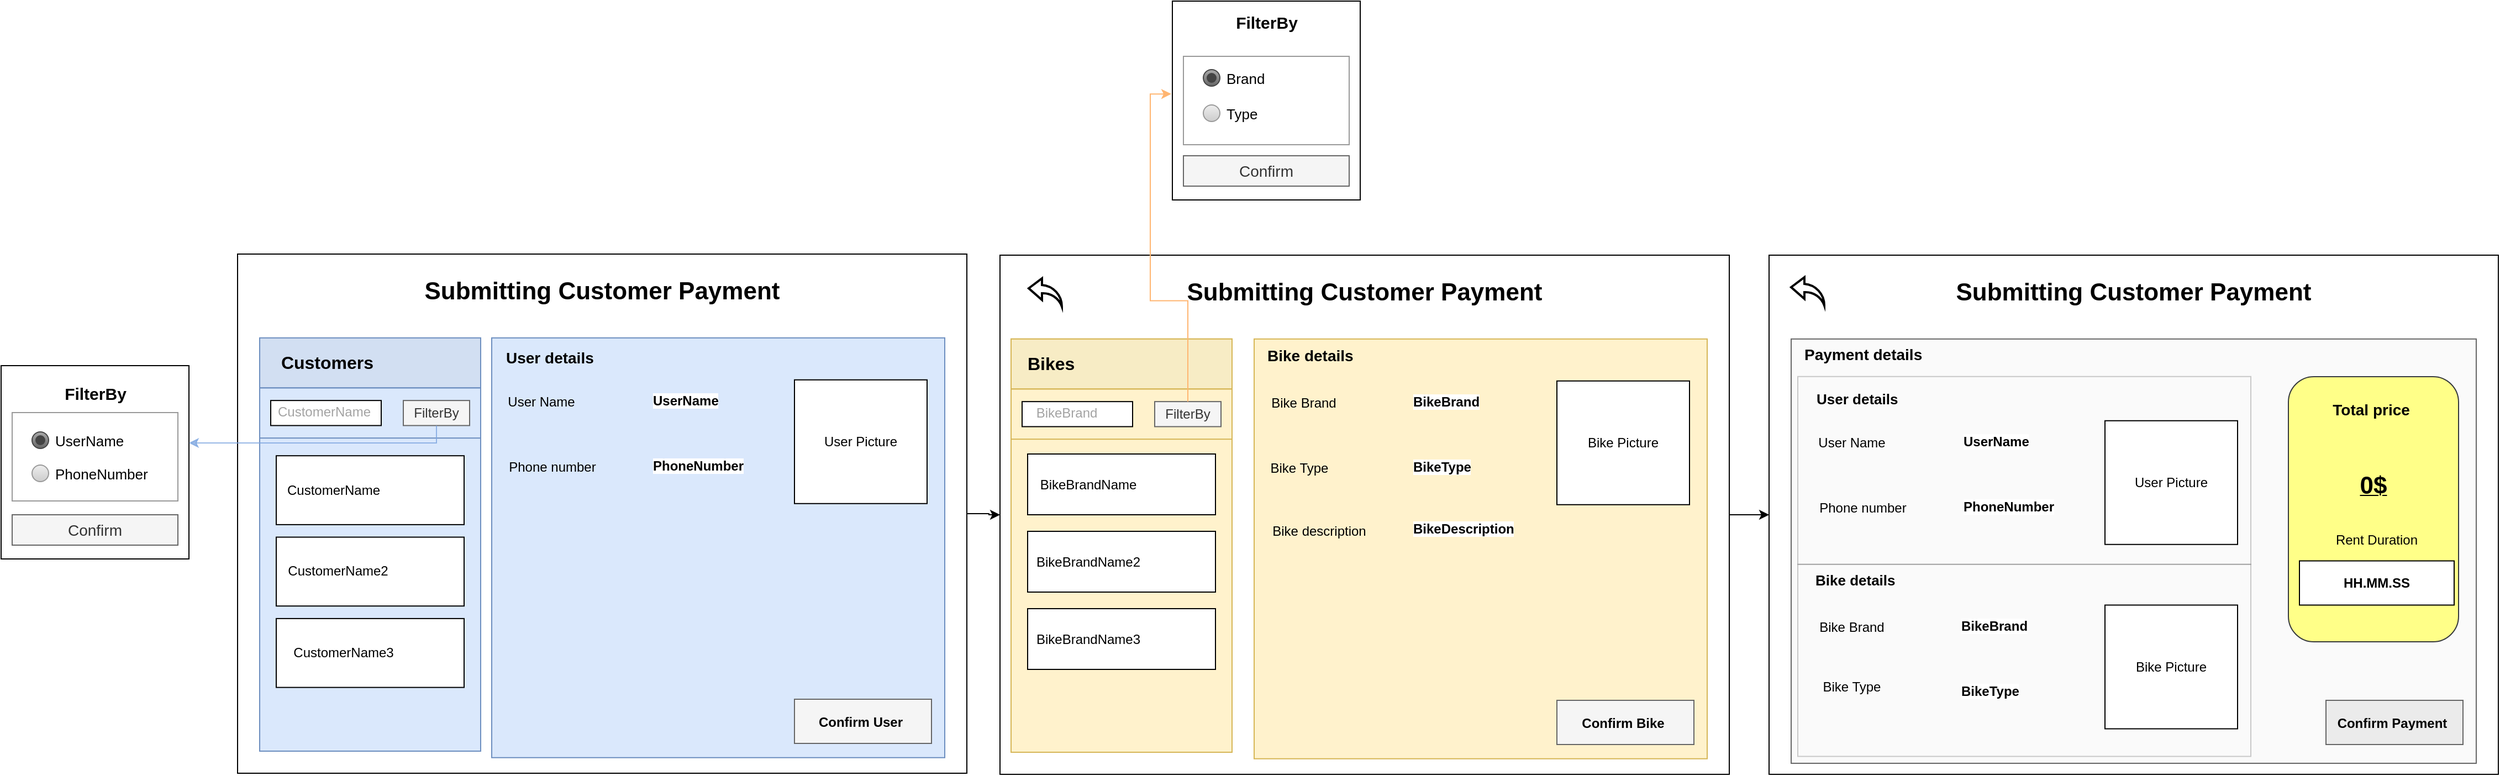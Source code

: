 <mxfile version="14.1.8" type="device"><diagram id="63lqKF4ws_N4TUQ_NgTq" name="Page-1"><mxGraphModel dx="140" dy="82" grid="1" gridSize="10" guides="1" tooltips="1" connect="1" arrows="1" fold="1" page="1" pageScale="1" pageWidth="827" pageHeight="1169" math="0" shadow="0"><root><mxCell id="0"/><mxCell id="1" parent="0"/><mxCell id="FS9nQnYjcTG5-B2LfrjN-1" value="" style="group;fillColor=#f8cecc;strokeColor=#b85450;" parent="1" vertex="1" connectable="0"><mxGeometry x="1820" y="790" width="660" height="470" as="geometry"/></mxCell><mxCell id="FS9nQnYjcTG5-B2LfrjN-2" value="" style="rounded=0;whiteSpace=wrap;html=1;" parent="FS9nQnYjcTG5-B2LfrjN-1" vertex="1"><mxGeometry width="660" height="470" as="geometry"/></mxCell><mxCell id="FS9nQnYjcTG5-B2LfrjN-3" value="" style="rounded=0;whiteSpace=wrap;html=1;strokeColor=#666666;fontColor=#333333;fillColor=#FAFAFA;" parent="FS9nQnYjcTG5-B2LfrjN-1" vertex="1"><mxGeometry x="20" y="75.88" width="620" height="384.12" as="geometry"/></mxCell><mxCell id="FS9nQnYjcTG5-B2LfrjN-4" value="" style="rounded=0;whiteSpace=wrap;html=1;strokeWidth=1;movable=1;resizable=1;rotatable=1;deletable=1;editable=1;connectable=1;fillColor=none;opacity=20;" parent="FS9nQnYjcTG5-B2LfrjN-1" vertex="1"><mxGeometry x="26" y="109.88" width="410" height="170" as="geometry"/></mxCell><mxCell id="FS9nQnYjcTG5-B2LfrjN-5" value="&lt;h1&gt;&lt;font style=&quot;font-size: 22px&quot;&gt;Submitting Customer Payment&lt;/font&gt;&lt;/h1&gt;" style="text;html=1;strokeColor=none;fillColor=none;spacing=5;spacingTop=-20;whiteSpace=wrap;overflow=hidden;rounded=0;align=center;" parent="FS9nQnYjcTG5-B2LfrjN-1" vertex="1"><mxGeometry x="138.953" y="12.647" width="382.093" height="63.235" as="geometry"/></mxCell><mxCell id="FS9nQnYjcTG5-B2LfrjN-6" value="&lt;b style=&quot;font-size: 14px;&quot;&gt;&lt;font style=&quot;font-size: 14px;&quot;&gt;Payment details&lt;/font&gt;&lt;/b&gt;" style="text;html=1;strokeColor=none;fillColor=none;align=left;verticalAlign=middle;whiteSpace=wrap;rounded=0;fontSize=14;" parent="FS9nQnYjcTG5-B2LfrjN-1" vertex="1"><mxGeometry x="30" y="79.88" width="120" height="20" as="geometry"/></mxCell><mxCell id="FS9nQnYjcTG5-B2LfrjN-7" value="" style="rounded=0;whiteSpace=wrap;html=1;strokeColor=#666666;fontColor=#333333;fillColor=#EBEBEB;" parent="FS9nQnYjcTG5-B2LfrjN-1" vertex="1"><mxGeometry x="504" y="403" width="124" height="40" as="geometry"/></mxCell><mxCell id="FS9nQnYjcTG5-B2LfrjN-8" value="&lt;h1&gt;&lt;font style=&quot;font-size: 12px&quot;&gt;Confirm Payment&lt;/font&gt;&lt;/h1&gt;" style="text;html=1;strokeColor=none;fillColor=none;spacing=5;spacingTop=-20;whiteSpace=wrap;overflow=hidden;rounded=0;align=center;" parent="FS9nQnYjcTG5-B2LfrjN-1" vertex="1"><mxGeometry x="504" y="400" width="120" height="30" as="geometry"/></mxCell><mxCell id="FS9nQnYjcTG5-B2LfrjN-9" value="" style="html=1;verticalLabelPosition=bottom;align=center;labelBackgroundColor=#ffffff;verticalAlign=top;strokeWidth=2;shadow=0;dashed=0;shape=mxgraph.ios7.icons.back;sketch=0;" parent="FS9nQnYjcTG5-B2LfrjN-1" vertex="1"><mxGeometry x="20" y="20.0" width="30" height="25.5" as="geometry"/></mxCell><mxCell id="FS9nQnYjcTG5-B2LfrjN-10" value="Bike Brand" style="text;html=1;strokeColor=none;fillColor=none;align=center;verticalAlign=middle;whiteSpace=wrap;rounded=0;" parent="FS9nQnYjcTG5-B2LfrjN-1" vertex="1"><mxGeometry x="30" y="326.76" width="90" height="20" as="geometry"/></mxCell><mxCell id="FS9nQnYjcTG5-B2LfrjN-11" value="Bike Type" style="text;html=1;strokeColor=none;fillColor=none;align=center;verticalAlign=middle;whiteSpace=wrap;rounded=0;" parent="FS9nQnYjcTG5-B2LfrjN-1" vertex="1"><mxGeometry x="30" y="380.76" width="90" height="20" as="geometry"/></mxCell><mxCell id="FS9nQnYjcTG5-B2LfrjN-12" value="&lt;b style=&quot;font-size: 13px;&quot;&gt;&lt;font style=&quot;font-size: 13px;&quot;&gt;Bike details&lt;/font&gt;&lt;/b&gt;" style="text;html=1;strokeColor=none;fillColor=none;align=left;verticalAlign=middle;whiteSpace=wrap;rounded=0;fontSize=13;" parent="FS9nQnYjcTG5-B2LfrjN-1" vertex="1"><mxGeometry x="40" y="283.88" width="90" height="20" as="geometry"/></mxCell><mxCell id="FS9nQnYjcTG5-B2LfrjN-13" value="Bike Picture" style="rounded=0;whiteSpace=wrap;html=1;" parent="FS9nQnYjcTG5-B2LfrjN-1" vertex="1"><mxGeometry x="304" y="316.76" width="120" height="112" as="geometry"/></mxCell><mxCell id="FS9nQnYjcTG5-B2LfrjN-14" value="&lt;b style=&quot;color: rgb(0, 0, 0); font-family: helvetica; font-size: 12px; font-style: normal; letter-spacing: normal; text-align: center; text-indent: 0px; text-transform: none; word-spacing: 0px;&quot;&gt;BikeBrand&lt;/b&gt;" style="text;whiteSpace=wrap;html=1;labelBackgroundColor=#FFFFFF;" parent="FS9nQnYjcTG5-B2LfrjN-1" vertex="1"><mxGeometry x="172" y="321.76" width="80" height="30" as="geometry"/></mxCell><mxCell id="FS9nQnYjcTG5-B2LfrjN-15" value="&lt;b style=&quot;color: rgb(0 , 0 , 0) ; font-family: &amp;#34;helvetica&amp;#34; ; font-size: 12px ; font-style: normal ; letter-spacing: normal ; text-align: center ; text-indent: 0px ; text-transform: none ; word-spacing: 0px&quot;&gt;BikeType&lt;/b&gt;" style="text;whiteSpace=wrap;html=1;labelBackgroundColor=#FFFFFF;" parent="FS9nQnYjcTG5-B2LfrjN-1" vertex="1"><mxGeometry x="172" y="380.76" width="80" height="30" as="geometry"/></mxCell><mxCell id="FS9nQnYjcTG5-B2LfrjN-16" value="User Name" style="text;html=1;strokeColor=none;fillColor=none;align=center;verticalAlign=middle;whiteSpace=wrap;rounded=0;" parent="FS9nQnYjcTG5-B2LfrjN-1" vertex="1"><mxGeometry x="30" y="159.88" width="90" height="20" as="geometry"/></mxCell><mxCell id="FS9nQnYjcTG5-B2LfrjN-17" value="Phone number" style="text;html=1;strokeColor=none;fillColor=none;align=center;verticalAlign=middle;whiteSpace=wrap;rounded=0;" parent="FS9nQnYjcTG5-B2LfrjN-1" vertex="1"><mxGeometry x="40" y="218.88" width="90" height="20" as="geometry"/></mxCell><mxCell id="FS9nQnYjcTG5-B2LfrjN-18" value="&lt;b&gt;&lt;font style=&quot;font-size: 13px&quot;&gt;User details&lt;/font&gt;&lt;/b&gt;" style="text;html=1;strokeColor=none;fillColor=none;align=left;verticalAlign=middle;whiteSpace=wrap;rounded=0;" parent="FS9nQnYjcTG5-B2LfrjN-1" vertex="1"><mxGeometry x="41" y="120" width="90" height="20" as="geometry"/></mxCell><mxCell id="FS9nQnYjcTG5-B2LfrjN-19" value="User Picture" style="rounded=0;whiteSpace=wrap;html=1;" parent="FS9nQnYjcTG5-B2LfrjN-1" vertex="1"><mxGeometry x="304" y="149.88" width="120" height="112" as="geometry"/></mxCell><mxCell id="FS9nQnYjcTG5-B2LfrjN-20" value="&lt;b style=&quot;color: rgb(0 , 0 , 0) ; font-family: &amp;#34;helvetica&amp;#34; ; font-size: 12px ; font-style: normal ; letter-spacing: normal ; text-align: center ; text-indent: 0px ; text-transform: none ; word-spacing: 0px&quot;&gt;UserName&lt;/b&gt;" style="text;whiteSpace=wrap;html=1;labelBackgroundColor=#FFFFFF;" parent="FS9nQnYjcTG5-B2LfrjN-1" vertex="1"><mxGeometry x="174" y="154.88" width="80" height="30" as="geometry"/></mxCell><mxCell id="FS9nQnYjcTG5-B2LfrjN-21" value="&lt;div style=&quot;text-align: center&quot;&gt;&lt;font face=&quot;helvetica&quot;&gt;&lt;b&gt;PhoneNumber&lt;/b&gt;&lt;/font&gt;&lt;/div&gt;" style="text;whiteSpace=wrap;html=1;labelBackgroundColor=#FFFFFF;" parent="FS9nQnYjcTG5-B2LfrjN-1" vertex="1"><mxGeometry x="174" y="213.88" width="80" height="30" as="geometry"/></mxCell><mxCell id="FS9nQnYjcTG5-B2LfrjN-22" value="" style="rounded=1;whiteSpace=wrap;html=1;fillColor=#ffff88;strokeColor=#36393d;" parent="FS9nQnYjcTG5-B2LfrjN-1" vertex="1"><mxGeometry x="470" y="110" width="154" height="240" as="geometry"/></mxCell><mxCell id="FS9nQnYjcTG5-B2LfrjN-23" value="&lt;font style=&quot;font-size: 14px;&quot;&gt;&lt;b style=&quot;font-size: 14px;&quot;&gt;Total price&amp;nbsp;&lt;/b&gt;&lt;/font&gt;" style="text;html=1;strokeColor=none;fillColor=none;align=center;verticalAlign=middle;whiteSpace=wrap;rounded=0;fontSize=14;" parent="FS9nQnYjcTG5-B2LfrjN-1" vertex="1"><mxGeometry x="487" y="129.88" width="120" height="20" as="geometry"/></mxCell><mxCell id="FS9nQnYjcTG5-B2LfrjN-24" value="&lt;b style=&quot;color: rgb(0 , 0 , 0) ; font-family: &amp;#34;helvetica&amp;#34; ; font-style: normal ; letter-spacing: normal ; text-indent: 0px ; text-transform: none ; word-spacing: 0px&quot;&gt;&lt;u&gt;&lt;font style=&quot;font-size: 22px&quot;&gt;0$&lt;/font&gt;&lt;/u&gt;&lt;/b&gt;" style="text;whiteSpace=wrap;html=1;align=center;" parent="FS9nQnYjcTG5-B2LfrjN-1" vertex="1"><mxGeometry x="497" y="188.88" width="100" height="30" as="geometry"/></mxCell><mxCell id="FS9nQnYjcTG5-B2LfrjN-25" value="" style="rounded=0;whiteSpace=wrap;html=1;strokeWidth=1;movable=1;resizable=1;rotatable=1;deletable=1;editable=1;connectable=1;fillColor=none;perimeterSpacing=4;opacity=20;" parent="FS9nQnYjcTG5-B2LfrjN-1" vertex="1"><mxGeometry x="26" y="279.88" width="410" height="173.88" as="geometry"/></mxCell><mxCell id="FS9nQnYjcTG5-B2LfrjN-26" value="Rent Duration" style="text;html=1;strokeColor=none;fillColor=none;align=center;verticalAlign=middle;whiteSpace=wrap;rounded=0;" parent="FS9nQnYjcTG5-B2LfrjN-1" vertex="1"><mxGeometry x="505" y="247.76" width="90" height="20" as="geometry"/></mxCell><mxCell id="FS9nQnYjcTG5-B2LfrjN-27" value="&lt;b&gt;HH.MM.SS&lt;/b&gt;" style="rounded=0;whiteSpace=wrap;html=1;" parent="FS9nQnYjcTG5-B2LfrjN-1" vertex="1"><mxGeometry x="480" y="276.76" width="140" height="40" as="geometry"/></mxCell><mxCell id="FS9nQnYjcTG5-B2LfrjN-28" value="" style="group" parent="1" vertex="1" connectable="0"><mxGeometry x="434" y="789" width="660" height="470" as="geometry"/></mxCell><mxCell id="FS9nQnYjcTG5-B2LfrjN-29" value="" style="rounded=0;whiteSpace=wrap;html=1;" parent="FS9nQnYjcTG5-B2LfrjN-28" vertex="1"><mxGeometry width="660" height="470" as="geometry"/></mxCell><mxCell id="FS9nQnYjcTG5-B2LfrjN-30" value="&lt;h1&gt;&lt;font style=&quot;font-size: 22px&quot;&gt;Submitting Customer Payment&lt;/font&gt;&lt;/h1&gt;" style="text;html=1;strokeColor=none;fillColor=none;spacing=5;spacingTop=-20;whiteSpace=wrap;overflow=hidden;rounded=0;align=center;" parent="FS9nQnYjcTG5-B2LfrjN-28" vertex="1"><mxGeometry x="138.953" y="12.647" width="382.093" height="63.235" as="geometry"/></mxCell><mxCell id="FS9nQnYjcTG5-B2LfrjN-31" value="" style="group" parent="FS9nQnYjcTG5-B2LfrjN-28" vertex="1" connectable="0"><mxGeometry x="20" y="75.88" width="200" height="374.12" as="geometry"/></mxCell><mxCell id="FS9nQnYjcTG5-B2LfrjN-32" value="" style="rounded=0;whiteSpace=wrap;html=1;labelBackgroundColor=#CCCCFF;strokeColor=#6c8ebf;fillColor=#D2DFF2;" parent="FS9nQnYjcTG5-B2LfrjN-31" vertex="1"><mxGeometry width="200" height="45.348" as="geometry"/></mxCell><mxCell id="FS9nQnYjcTG5-B2LfrjN-33" value="" style="rounded=0;whiteSpace=wrap;html=1;fillColor=#dae8fc;strokeColor=#6c8ebf;" parent="FS9nQnYjcTG5-B2LfrjN-31" vertex="1"><mxGeometry y="45.348" width="200" height="328.772" as="geometry"/></mxCell><mxCell id="FS9nQnYjcTG5-B2LfrjN-34" value="" style="rounded=0;whiteSpace=wrap;html=1;fillColor=#dae8fc;strokeColor=#6c8ebf;" parent="FS9nQnYjcTG5-B2LfrjN-31" vertex="1"><mxGeometry y="45.348" width="200" height="45.348" as="geometry"/></mxCell><mxCell id="FS9nQnYjcTG5-B2LfrjN-35" value="FilterBy" style="rounded=0;whiteSpace=wrap;html=1;fillColor=#f5f5f5;strokeColor=#666666;fontColor=#333333;" parent="FS9nQnYjcTG5-B2LfrjN-31" vertex="1"><mxGeometry x="130" y="56.685" width="60" height="22.674" as="geometry"/></mxCell><mxCell id="FS9nQnYjcTG5-B2LfrjN-36" value="" style="rounded=0;whiteSpace=wrap;html=1;" parent="FS9nQnYjcTG5-B2LfrjN-31" vertex="1"><mxGeometry x="10" y="56.685" width="100" height="22.674" as="geometry"/></mxCell><mxCell id="FS9nQnYjcTG5-B2LfrjN-37" value="CustomerName" style="text;html=1;resizable=0;autosize=1;align=center;verticalAlign=middle;points=[];fillColor=none;strokeColor=none;rounded=0;fontColor=#A3A3A3;" parent="FS9nQnYjcTG5-B2LfrjN-31" vertex="1"><mxGeometry x="8" y="56.685" width="100" height="20" as="geometry"/></mxCell><mxCell id="FS9nQnYjcTG5-B2LfrjN-38" value="&lt;h1&gt;&lt;font style=&quot;font-size: 16px&quot;&gt;&amp;nbsp;Customers&lt;/font&gt;&lt;/h1&gt;" style="text;html=1;strokeColor=none;fillColor=none;spacing=5;spacingTop=-20;whiteSpace=wrap;overflow=hidden;rounded=0;labelBackgroundColor=none;fontColor=#000000;" parent="FS9nQnYjcTG5-B2LfrjN-31" vertex="1"><mxGeometry x="10" width="160" height="51.02" as="geometry"/></mxCell><mxCell id="FS9nQnYjcTG5-B2LfrjN-39" value="" style="group" parent="FS9nQnYjcTG5-B2LfrjN-31" vertex="1" connectable="0"><mxGeometry x="15" y="106.704" width="170" height="62.353" as="geometry"/></mxCell><mxCell id="FS9nQnYjcTG5-B2LfrjN-40" value="" style="rounded=0;whiteSpace=wrap;html=1;" parent="FS9nQnYjcTG5-B2LfrjN-39" vertex="1"><mxGeometry width="170" height="62.353" as="geometry"/></mxCell><mxCell id="FS9nQnYjcTG5-B2LfrjN-41" value="CustomerName" style="text;html=1;strokeColor=none;fillColor=none;align=center;verticalAlign=middle;whiteSpace=wrap;rounded=0;" parent="FS9nQnYjcTG5-B2LfrjN-39" vertex="1"><mxGeometry x="32" y="19.84" width="40" height="22.674" as="geometry"/></mxCell><mxCell id="FS9nQnYjcTG5-B2LfrjN-42" value="" style="group" parent="FS9nQnYjcTG5-B2LfrjN-31" vertex="1" connectable="0"><mxGeometry x="15" y="180.394" width="170" height="62.353" as="geometry"/></mxCell><mxCell id="FS9nQnYjcTG5-B2LfrjN-43" value="" style="rounded=0;whiteSpace=wrap;html=1;" parent="FS9nQnYjcTG5-B2LfrjN-42" vertex="1"><mxGeometry width="170" height="62.353" as="geometry"/></mxCell><mxCell id="FS9nQnYjcTG5-B2LfrjN-44" value="CustomerName2" style="text;html=1;strokeColor=none;fillColor=none;align=center;verticalAlign=middle;whiteSpace=wrap;rounded=0;" parent="FS9nQnYjcTG5-B2LfrjN-42" vertex="1"><mxGeometry x="36" y="19.84" width="40" height="22.674" as="geometry"/></mxCell><mxCell id="FS9nQnYjcTG5-B2LfrjN-45" value="" style="group" parent="FS9nQnYjcTG5-B2LfrjN-31" vertex="1" connectable="0"><mxGeometry x="15" y="254.084" width="170" height="62.353" as="geometry"/></mxCell><mxCell id="FS9nQnYjcTG5-B2LfrjN-46" value="" style="rounded=0;whiteSpace=wrap;html=1;" parent="FS9nQnYjcTG5-B2LfrjN-45" vertex="1"><mxGeometry width="170" height="62.353" as="geometry"/></mxCell><mxCell id="FS9nQnYjcTG5-B2LfrjN-47" value="CustomerName3" style="text;html=1;strokeColor=none;fillColor=none;align=center;verticalAlign=middle;whiteSpace=wrap;rounded=0;" parent="FS9nQnYjcTG5-B2LfrjN-45" vertex="1"><mxGeometry x="41" y="19.84" width="40" height="22.674" as="geometry"/></mxCell><mxCell id="FS9nQnYjcTG5-B2LfrjN-48" value="" style="rounded=0;whiteSpace=wrap;html=1;fillColor=#dae8fc;strokeColor=#6c8ebf;" parent="FS9nQnYjcTG5-B2LfrjN-28" vertex="1"><mxGeometry x="230" y="75.88" width="410" height="380" as="geometry"/></mxCell><mxCell id="FS9nQnYjcTG5-B2LfrjN-49" value="User Name" style="text;html=1;strokeColor=none;fillColor=none;align=center;verticalAlign=middle;whiteSpace=wrap;rounded=0;" parent="FS9nQnYjcTG5-B2LfrjN-28" vertex="1"><mxGeometry x="230" y="123.88" width="90" height="20" as="geometry"/></mxCell><mxCell id="FS9nQnYjcTG5-B2LfrjN-50" value="Phone number" style="text;html=1;strokeColor=none;fillColor=none;align=center;verticalAlign=middle;whiteSpace=wrap;rounded=0;" parent="FS9nQnYjcTG5-B2LfrjN-28" vertex="1"><mxGeometry x="240" y="182.88" width="90" height="20" as="geometry"/></mxCell><mxCell id="FS9nQnYjcTG5-B2LfrjN-51" value="&lt;b&gt;&lt;font style=&quot;font-size: 14px&quot;&gt;User details&lt;/font&gt;&lt;/b&gt;" style="text;html=1;strokeColor=none;fillColor=none;align=left;verticalAlign=middle;whiteSpace=wrap;rounded=0;" parent="FS9nQnYjcTG5-B2LfrjN-28" vertex="1"><mxGeometry x="241" y="84" width="90" height="20" as="geometry"/></mxCell><mxCell id="FS9nQnYjcTG5-B2LfrjN-52" value="User Picture" style="rounded=0;whiteSpace=wrap;html=1;" parent="FS9nQnYjcTG5-B2LfrjN-28" vertex="1"><mxGeometry x="504" y="113.88" width="120" height="112" as="geometry"/></mxCell><mxCell id="FS9nQnYjcTG5-B2LfrjN-53" value="" style="rounded=0;whiteSpace=wrap;html=1;fillColor=#f5f5f5;strokeColor=#666666;fontColor=#333333;" parent="FS9nQnYjcTG5-B2LfrjN-28" vertex="1"><mxGeometry x="504" y="403" width="124" height="40" as="geometry"/></mxCell><mxCell id="FS9nQnYjcTG5-B2LfrjN-54" value="&lt;h1&gt;&lt;font style=&quot;font-size: 12px&quot;&gt;Confirm User&lt;/font&gt;&lt;/h1&gt;" style="text;html=1;strokeColor=none;fillColor=none;spacing=5;spacingTop=-20;whiteSpace=wrap;overflow=hidden;rounded=0;align=center;" parent="FS9nQnYjcTG5-B2LfrjN-28" vertex="1"><mxGeometry x="504" y="400" width="120" height="30" as="geometry"/></mxCell><mxCell id="FS9nQnYjcTG5-B2LfrjN-55" value="&lt;b style=&quot;color: rgb(0 , 0 , 0) ; font-family: &amp;#34;helvetica&amp;#34; ; font-size: 12px ; font-style: normal ; letter-spacing: normal ; text-align: center ; text-indent: 0px ; text-transform: none ; word-spacing: 0px&quot;&gt;UserName&lt;/b&gt;" style="text;whiteSpace=wrap;html=1;labelBackgroundColor=#FFFFFF;" parent="FS9nQnYjcTG5-B2LfrjN-28" vertex="1"><mxGeometry x="374" y="118.88" width="80" height="30" as="geometry"/></mxCell><mxCell id="FS9nQnYjcTG5-B2LfrjN-56" value="&lt;div style=&quot;text-align: center&quot;&gt;&lt;font face=&quot;helvetica&quot;&gt;&lt;b&gt;PhoneNumber&lt;/b&gt;&lt;/font&gt;&lt;/div&gt;" style="text;whiteSpace=wrap;html=1;labelBackgroundColor=#FFFFFF;" parent="FS9nQnYjcTG5-B2LfrjN-28" vertex="1"><mxGeometry x="374" y="177.88" width="80" height="30" as="geometry"/></mxCell><mxCell id="FS9nQnYjcTG5-B2LfrjN-57" value="" style="group;fillColor=#f8cecc;strokeColor=#b85450;" parent="1" vertex="1" connectable="0"><mxGeometry x="1124" y="790" width="660" height="470" as="geometry"/></mxCell><mxCell id="FS9nQnYjcTG5-B2LfrjN-58" value="" style="rounded=0;whiteSpace=wrap;html=1;" parent="FS9nQnYjcTG5-B2LfrjN-57" vertex="1"><mxGeometry width="660" height="470" as="geometry"/></mxCell><mxCell id="FS9nQnYjcTG5-B2LfrjN-59" value="&lt;h1&gt;&lt;font style=&quot;font-size: 22px&quot;&gt;Submitting Customer Payment&lt;/font&gt;&lt;/h1&gt;" style="text;html=1;strokeColor=none;fillColor=none;spacing=5;spacingTop=-20;whiteSpace=wrap;overflow=hidden;rounded=0;align=center;" parent="FS9nQnYjcTG5-B2LfrjN-57" vertex="1"><mxGeometry x="138.953" y="12.647" width="382.093" height="63.235" as="geometry"/></mxCell><mxCell id="FS9nQnYjcTG5-B2LfrjN-60" value="" style="rounded=0;whiteSpace=wrap;html=1;fillColor=#fff2cc;strokeColor=#d6b656;" parent="FS9nQnYjcTG5-B2LfrjN-57" vertex="1"><mxGeometry x="230" y="75.88" width="410" height="380" as="geometry"/></mxCell><mxCell id="FS9nQnYjcTG5-B2LfrjN-61" value="Bike Brand" style="text;html=1;strokeColor=none;fillColor=none;align=center;verticalAlign=middle;whiteSpace=wrap;rounded=0;" parent="FS9nQnYjcTG5-B2LfrjN-57" vertex="1"><mxGeometry x="230" y="123.88" width="90" height="20" as="geometry"/></mxCell><mxCell id="FS9nQnYjcTG5-B2LfrjN-62" value="Bike Type" style="text;html=1;strokeColor=none;fillColor=none;align=center;verticalAlign=middle;whiteSpace=wrap;rounded=0;" parent="FS9nQnYjcTG5-B2LfrjN-57" vertex="1"><mxGeometry x="226" y="182.88" width="90" height="20" as="geometry"/></mxCell><mxCell id="FS9nQnYjcTG5-B2LfrjN-63" value="&lt;b style=&quot;font-size: 14px;&quot;&gt;&lt;font style=&quot;font-size: 14px;&quot;&gt;Bike details&lt;/font&gt;&lt;/b&gt;" style="text;html=1;strokeColor=none;fillColor=none;align=left;verticalAlign=middle;whiteSpace=wrap;rounded=0;fontSize=14;" parent="FS9nQnYjcTG5-B2LfrjN-57" vertex="1"><mxGeometry x="240" y="81" width="90" height="20" as="geometry"/></mxCell><mxCell id="FS9nQnYjcTG5-B2LfrjN-64" value="Bike Picture" style="rounded=0;whiteSpace=wrap;html=1;" parent="FS9nQnYjcTG5-B2LfrjN-57" vertex="1"><mxGeometry x="504" y="113.88" width="120" height="112" as="geometry"/></mxCell><mxCell id="FS9nQnYjcTG5-B2LfrjN-65" value="" style="rounded=0;whiteSpace=wrap;html=1;fillColor=#f5f5f5;strokeColor=#666666;fontColor=#333333;" parent="FS9nQnYjcTG5-B2LfrjN-57" vertex="1"><mxGeometry x="504" y="403" width="124" height="40" as="geometry"/></mxCell><mxCell id="FS9nQnYjcTG5-B2LfrjN-66" value="&lt;h1&gt;&lt;font style=&quot;font-size: 12px&quot;&gt;Confirm Bike&lt;/font&gt;&lt;/h1&gt;" style="text;html=1;strokeColor=none;fillColor=none;spacing=5;spacingTop=-20;whiteSpace=wrap;overflow=hidden;rounded=0;align=center;" parent="FS9nQnYjcTG5-B2LfrjN-57" vertex="1"><mxGeometry x="504" y="400" width="120" height="30" as="geometry"/></mxCell><mxCell id="FS9nQnYjcTG5-B2LfrjN-67" value="" style="group;fillColor=#fff2cc;strokeColor=#d6b656;" parent="FS9nQnYjcTG5-B2LfrjN-57" vertex="1" connectable="0"><mxGeometry x="10" y="75.88" width="200" height="374.12" as="geometry"/></mxCell><mxCell id="FS9nQnYjcTG5-B2LfrjN-68" value="" style="rounded=0;whiteSpace=wrap;html=1;labelBackgroundColor=#CCCCFF;strokeColor=#d6b656;fillColor=#F7ECC5;" parent="FS9nQnYjcTG5-B2LfrjN-67" vertex="1"><mxGeometry width="200" height="45.348" as="geometry"/></mxCell><mxCell id="FS9nQnYjcTG5-B2LfrjN-69" value="" style="rounded=0;whiteSpace=wrap;html=1;fillColor=#fff2cc;strokeColor=#d6b656;" parent="FS9nQnYjcTG5-B2LfrjN-67" vertex="1"><mxGeometry y="45.348" width="200" height="328.772" as="geometry"/></mxCell><mxCell id="FS9nQnYjcTG5-B2LfrjN-70" value="" style="rounded=0;whiteSpace=wrap;html=1;fillColor=#fff2cc;strokeColor=#d6b656;" parent="FS9nQnYjcTG5-B2LfrjN-67" vertex="1"><mxGeometry y="45.348" width="200" height="45.348" as="geometry"/></mxCell><mxCell id="FS9nQnYjcTG5-B2LfrjN-71" value="FilterBy" style="rounded=0;whiteSpace=wrap;html=1;fillColor=#f5f5f5;strokeColor=#666666;fontColor=#333333;" parent="FS9nQnYjcTG5-B2LfrjN-67" vertex="1"><mxGeometry x="130" y="56.685" width="60" height="22.674" as="geometry"/></mxCell><mxCell id="FS9nQnYjcTG5-B2LfrjN-72" value="" style="rounded=0;whiteSpace=wrap;html=1;" parent="FS9nQnYjcTG5-B2LfrjN-67" vertex="1"><mxGeometry x="10" y="56.685" width="100" height="22.674" as="geometry"/></mxCell><mxCell id="FS9nQnYjcTG5-B2LfrjN-73" value="BikeBrand" style="text;html=1;resizable=0;autosize=1;align=center;verticalAlign=middle;points=[];fillColor=none;strokeColor=none;rounded=0;fontColor=#A3A3A3;" parent="FS9nQnYjcTG5-B2LfrjN-67" vertex="1"><mxGeometry x="15" y="56.685" width="70" height="20" as="geometry"/></mxCell><mxCell id="FS9nQnYjcTG5-B2LfrjN-74" value="&lt;h1&gt;&lt;font style=&quot;font-size: 16px&quot;&gt;Bikes&lt;/font&gt;&lt;/h1&gt;" style="text;html=1;strokeColor=none;fillColor=none;spacing=5;spacingTop=-20;whiteSpace=wrap;overflow=hidden;rounded=0;labelBackgroundColor=none;fontColor=#000000;" parent="FS9nQnYjcTG5-B2LfrjN-67" vertex="1"><mxGeometry x="10" width="120" height="51.016" as="geometry"/></mxCell><mxCell id="FS9nQnYjcTG5-B2LfrjN-75" value="" style="group" parent="FS9nQnYjcTG5-B2LfrjN-67" vertex="1" connectable="0"><mxGeometry x="15" y="104.12" width="170" height="55" as="geometry"/></mxCell><mxCell id="FS9nQnYjcTG5-B2LfrjN-76" value="" style="rounded=0;whiteSpace=wrap;html=1;" parent="FS9nQnYjcTG5-B2LfrjN-75" vertex="1"><mxGeometry width="170" height="55" as="geometry"/></mxCell><mxCell id="FS9nQnYjcTG5-B2LfrjN-77" value="BikeBrandName" style="text;html=1;strokeColor=none;fillColor=none;align=center;verticalAlign=middle;whiteSpace=wrap;rounded=0;" parent="FS9nQnYjcTG5-B2LfrjN-75" vertex="1"><mxGeometry x="35" y="17.5" width="40" height="20" as="geometry"/></mxCell><mxCell id="FS9nQnYjcTG5-B2LfrjN-78" value="" style="group" parent="FS9nQnYjcTG5-B2LfrjN-67" vertex="1" connectable="0"><mxGeometry x="15" y="174.12" width="170" height="55" as="geometry"/></mxCell><mxCell id="FS9nQnYjcTG5-B2LfrjN-79" value="" style="rounded=0;whiteSpace=wrap;html=1;" parent="FS9nQnYjcTG5-B2LfrjN-78" vertex="1"><mxGeometry width="170" height="55" as="geometry"/></mxCell><mxCell id="FS9nQnYjcTG5-B2LfrjN-80" value="BikeBrandName2" style="text;html=1;strokeColor=none;fillColor=none;align=center;verticalAlign=middle;whiteSpace=wrap;rounded=0;" parent="FS9nQnYjcTG5-B2LfrjN-78" vertex="1"><mxGeometry x="35" y="17.5" width="40" height="20" as="geometry"/></mxCell><mxCell id="FS9nQnYjcTG5-B2LfrjN-81" value="" style="group" parent="FS9nQnYjcTG5-B2LfrjN-67" vertex="1" connectable="0"><mxGeometry x="15" y="244.12" width="170" height="55" as="geometry"/></mxCell><mxCell id="FS9nQnYjcTG5-B2LfrjN-82" value="" style="rounded=0;whiteSpace=wrap;html=1;" parent="FS9nQnYjcTG5-B2LfrjN-81" vertex="1"><mxGeometry width="170" height="55" as="geometry"/></mxCell><mxCell id="FS9nQnYjcTG5-B2LfrjN-83" value="BikeBrandName3" style="text;html=1;strokeColor=none;fillColor=none;align=center;verticalAlign=middle;whiteSpace=wrap;rounded=0;" parent="FS9nQnYjcTG5-B2LfrjN-81" vertex="1"><mxGeometry x="35" y="17.5" width="40" height="20" as="geometry"/></mxCell><mxCell id="FS9nQnYjcTG5-B2LfrjN-84" value="Bike description" style="text;html=1;strokeColor=none;fillColor=none;align=center;verticalAlign=middle;whiteSpace=wrap;rounded=0;" parent="FS9nQnYjcTG5-B2LfrjN-57" vertex="1"><mxGeometry x="234" y="240" width="110" height="20" as="geometry"/></mxCell><mxCell id="FS9nQnYjcTG5-B2LfrjN-85" value="&lt;b style=&quot;color: rgb(0, 0, 0); font-family: helvetica; font-size: 12px; font-style: normal; letter-spacing: normal; text-align: center; text-indent: 0px; text-transform: none; word-spacing: 0px;&quot;&gt;BikeBrand&lt;/b&gt;" style="text;whiteSpace=wrap;html=1;labelBackgroundColor=#FFFFFF;" parent="FS9nQnYjcTG5-B2LfrjN-57" vertex="1"><mxGeometry x="372" y="118.88" width="80" height="30" as="geometry"/></mxCell><mxCell id="FS9nQnYjcTG5-B2LfrjN-86" value="&lt;b style=&quot;color: rgb(0 , 0 , 0) ; font-family: &amp;#34;helvetica&amp;#34; ; font-size: 12px ; font-style: normal ; letter-spacing: normal ; text-align: center ; text-indent: 0px ; text-transform: none ; word-spacing: 0px&quot;&gt;BikeType&lt;/b&gt;" style="text;whiteSpace=wrap;html=1;labelBackgroundColor=#FFFFFF;" parent="FS9nQnYjcTG5-B2LfrjN-57" vertex="1"><mxGeometry x="372" y="177.88" width="80" height="30" as="geometry"/></mxCell><mxCell id="FS9nQnYjcTG5-B2LfrjN-87" value="&lt;b style=&quot;color: rgb(0 , 0 , 0) ; font-family: &amp;#34;helvetica&amp;#34; ; font-size: 12px ; font-style: normal ; letter-spacing: normal ; text-align: center ; text-indent: 0px ; text-transform: none ; word-spacing: 0px&quot;&gt;BikeDescription&lt;/b&gt;" style="text;whiteSpace=wrap;html=1;labelBackgroundColor=#FFFFFF;" parent="FS9nQnYjcTG5-B2LfrjN-57" vertex="1"><mxGeometry x="372" y="234" width="80" height="30" as="geometry"/></mxCell><mxCell id="FS9nQnYjcTG5-B2LfrjN-88" value="" style="html=1;verticalLabelPosition=bottom;align=center;labelBackgroundColor=#ffffff;verticalAlign=top;strokeWidth=2;shadow=0;dashed=0;shape=mxgraph.ios7.icons.back;" parent="FS9nQnYjcTG5-B2LfrjN-57" vertex="1"><mxGeometry x="26" y="21" width="30" height="25.5" as="geometry"/></mxCell><mxCell id="FS9nQnYjcTG5-B2LfrjN-89" style="edgeStyle=orthogonalEdgeStyle;rounded=0;orthogonalLoop=1;jettySize=auto;html=1;entryX=0;entryY=0.5;entryDx=0;entryDy=0;" parent="1" source="FS9nQnYjcTG5-B2LfrjN-29" target="FS9nQnYjcTG5-B2LfrjN-58" edge="1"><mxGeometry relative="1" as="geometry"/></mxCell><mxCell id="FS9nQnYjcTG5-B2LfrjN-90" style="edgeStyle=orthogonalEdgeStyle;rounded=0;orthogonalLoop=1;jettySize=auto;html=1;fontSize=13;" parent="1" source="FS9nQnYjcTG5-B2LfrjN-58" target="FS9nQnYjcTG5-B2LfrjN-2" edge="1"><mxGeometry relative="1" as="geometry"/></mxCell><mxCell id="FS9nQnYjcTG5-B2LfrjN-91" value="" style="group" parent="1" vertex="1" connectable="0"><mxGeometry x="220" y="890" width="170" height="175" as="geometry"/></mxCell><mxCell id="FS9nQnYjcTG5-B2LfrjN-92" value="" style="rounded=0;whiteSpace=wrap;html=1;" parent="FS9nQnYjcTG5-B2LfrjN-91" vertex="1"><mxGeometry width="170" height="175" as="geometry"/></mxCell><mxCell id="FS9nQnYjcTG5-B2LfrjN-93" value="&lt;b&gt;&lt;font style=&quot;font-size: 15px&quot;&gt;FilterBy&lt;/font&gt;&lt;/b&gt;" style="text;html=1;strokeColor=none;fillColor=none;align=center;verticalAlign=middle;whiteSpace=wrap;rounded=0;" parent="FS9nQnYjcTG5-B2LfrjN-91" vertex="1"><mxGeometry x="42.5" y="15" width="85" height="20" as="geometry"/></mxCell><mxCell id="FS9nQnYjcTG5-B2LfrjN-94" style="edgeStyle=orthogonalEdgeStyle;rounded=0;orthogonalLoop=1;jettySize=auto;html=1;exitX=0.5;exitY=1;exitDx=0;exitDy=0;" parent="FS9nQnYjcTG5-B2LfrjN-91" source="FS9nQnYjcTG5-B2LfrjN-93" target="FS9nQnYjcTG5-B2LfrjN-93" edge="1"><mxGeometry relative="1" as="geometry"/></mxCell><mxCell id="FS9nQnYjcTG5-B2LfrjN-95" value="" style="strokeWidth=1;shadow=0;dashed=0;align=center;html=1;shape=mxgraph.mockup.forms.rrect;rSize=0;strokeColor=#999999;fillColor=#ffffff;recursiveResize=0;container=0;" parent="FS9nQnYjcTG5-B2LfrjN-91" vertex="1"><mxGeometry x="10" y="42.5" width="150" height="80" as="geometry"/></mxCell><mxCell id="FS9nQnYjcTG5-B2LfrjN-96" value="&lt;font color=&quot;#000000&quot; style=&quot;font-size: 13px&quot;&gt;UserName&lt;/font&gt;" style="shape=ellipse;rSize=0;fillColor=#aaaaaa;strokeColor=#444444;gradientColor=#666666;html=1;align=left;spacingLeft=4;fontSize=17;fontColor=#008cff;labelPosition=right;container=0;" parent="FS9nQnYjcTG5-B2LfrjN-91" vertex="1"><mxGeometry x="28" y="60" width="15" height="15" as="geometry"/></mxCell><mxCell id="FS9nQnYjcTG5-B2LfrjN-97" value="&lt;font color=&quot;#000000&quot; style=&quot;font-size: 13px&quot;&gt;PhoneNumber&lt;/font&gt;" style="shape=ellipse;rSize=0;fillColor=#eeeeee;strokeColor=#999999;gradientColor=#cccccc;html=1;align=left;spacingLeft=4;fontSize=17;fontColor=#666666;labelPosition=right;" parent="FS9nQnYjcTG5-B2LfrjN-91" vertex="1"><mxGeometry x="28" y="90" width="15" height="15" as="geometry"/></mxCell><mxCell id="FS9nQnYjcTG5-B2LfrjN-98" value="" style="shape=ellipse;fillColor=#444444;strokeColor=none;html=1;" parent="FS9nQnYjcTG5-B2LfrjN-91" vertex="1"><mxGeometry x="31" y="63" width="9" height="9" as="geometry"/></mxCell><mxCell id="FS9nQnYjcTG5-B2LfrjN-99" value="&lt;font style=&quot;font-size: 14px&quot;&gt;Confirm&lt;/font&gt;" style="rounded=0;whiteSpace=wrap;html=1;fillColor=#f5f5f5;strokeColor=#666666;fontColor=#333333;" parent="FS9nQnYjcTG5-B2LfrjN-91" vertex="1"><mxGeometry x="10" y="135" width="150" height="27.5" as="geometry"/></mxCell><mxCell id="FS9nQnYjcTG5-B2LfrjN-100" style="edgeStyle=orthogonalEdgeStyle;rounded=0;orthogonalLoop=1;jettySize=auto;html=1;fontSize=13;textOpacity=20;fontColor=#FFFF66;strokeColor=#7EA6E0;opacity=80;" parent="1" source="FS9nQnYjcTG5-B2LfrjN-35" target="FS9nQnYjcTG5-B2LfrjN-92" edge="1"><mxGeometry relative="1" as="geometry"><Array as="points"><mxPoint x="614" y="960"/></Array></mxGeometry></mxCell><mxCell id="FS9nQnYjcTG5-B2LfrjN-101" style="edgeStyle=orthogonalEdgeStyle;rounded=0;orthogonalLoop=1;jettySize=auto;html=1;entryX=-0.006;entryY=0.467;entryDx=0;entryDy=0;fontSize=13;fontColor=#FFFF66;fillColor=#ffcc99;shadow=0;strokeColor=#FFB570;entryPerimeter=0;" parent="1" source="FS9nQnYjcTG5-B2LfrjN-71" target="FS9nQnYjcTG5-B2LfrjN-102" edge="1"><mxGeometry relative="1" as="geometry"><mxPoint x="1240" y="645" as="targetPoint"/></mxGeometry></mxCell><mxCell id="FS9nQnYjcTG5-B2LfrjN-102" value="" style="rounded=0;whiteSpace=wrap;html=1;" parent="1" vertex="1"><mxGeometry x="1280" y="560" width="170" height="180" as="geometry"/></mxCell><mxCell id="FS9nQnYjcTG5-B2LfrjN-103" value="&lt;b&gt;&lt;font style=&quot;font-size: 15px&quot;&gt;FilterBy&lt;/font&gt;&lt;/b&gt;" style="text;html=1;strokeColor=none;fillColor=none;align=center;verticalAlign=middle;whiteSpace=wrap;rounded=0;" parent="1" vertex="1"><mxGeometry x="1322.5" y="569" width="85" height="20" as="geometry"/></mxCell><mxCell id="FS9nQnYjcTG5-B2LfrjN-104" style="edgeStyle=orthogonalEdgeStyle;rounded=0;orthogonalLoop=1;jettySize=auto;html=1;exitX=0.5;exitY=1;exitDx=0;exitDy=0;" parent="1" source="FS9nQnYjcTG5-B2LfrjN-103" target="FS9nQnYjcTG5-B2LfrjN-103" edge="1"><mxGeometry relative="1" as="geometry"/></mxCell><mxCell id="FS9nQnYjcTG5-B2LfrjN-105" value="" style="strokeWidth=1;shadow=0;dashed=0;align=center;html=1;shape=mxgraph.mockup.forms.rrect;rSize=0;strokeColor=#999999;fillColor=#ffffff;recursiveResize=0;container=0;" parent="1" vertex="1"><mxGeometry x="1290" y="610" width="150" height="80" as="geometry"/></mxCell><mxCell id="FS9nQnYjcTG5-B2LfrjN-106" value="&lt;font color=&quot;#000000&quot; style=&quot;font-size: 13px&quot;&gt;Brand&lt;/font&gt;" style="shape=ellipse;rSize=0;fillColor=#aaaaaa;strokeColor=#444444;gradientColor=#666666;html=1;align=left;spacingLeft=4;fontSize=17;fontColor=#008cff;labelPosition=right;container=0;" parent="1" vertex="1"><mxGeometry x="1308" y="622" width="15" height="15" as="geometry"/></mxCell><mxCell id="FS9nQnYjcTG5-B2LfrjN-107" value="&lt;font color=&quot;#000000&quot; style=&quot;font-size: 13px&quot;&gt;Type&lt;/font&gt;" style="shape=ellipse;rSize=0;fillColor=#eeeeee;strokeColor=#999999;gradientColor=#cccccc;html=1;align=left;spacingLeft=4;fontSize=17;fontColor=#666666;labelPosition=right;" parent="1" vertex="1"><mxGeometry x="1308" y="654" width="15" height="15" as="geometry"/></mxCell><mxCell id="FS9nQnYjcTG5-B2LfrjN-108" value="" style="shape=ellipse;fillColor=#444444;strokeColor=none;html=1;" parent="1" vertex="1"><mxGeometry x="1311" y="625" width="9" height="9" as="geometry"/></mxCell><mxCell id="FS9nQnYjcTG5-B2LfrjN-109" value="&lt;font style=&quot;font-size: 14px&quot;&gt;Confirm&lt;/font&gt;" style="rounded=0;whiteSpace=wrap;html=1;fillColor=#f5f5f5;strokeColor=#666666;fontColor=#333333;" parent="1" vertex="1"><mxGeometry x="1290" y="700" width="150" height="27.5" as="geometry"/></mxCell></root></mxGraphModel></diagram></mxfile>